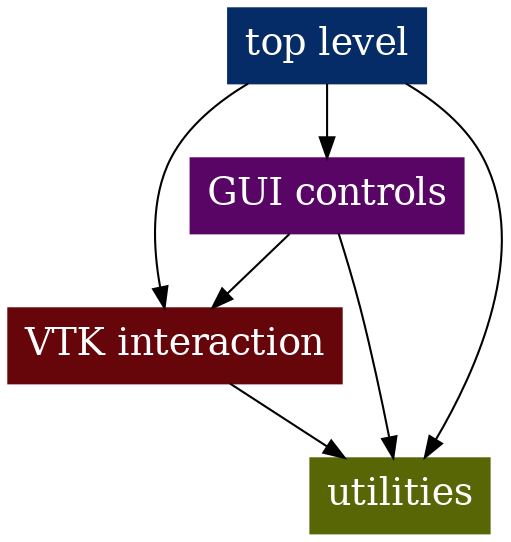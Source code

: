 digraph python_big_picture {
    "top level" [color=".60 .95 .4", style=filled, fontcolor=white, shape=box, fontsize=18];
    "GUI controls" [color=".81 .95 .4", style=filled, fontcolor=white, shape=box, fontsize=18];
    "VTK interaction" [color=".99 .95 .4", style=filled, fontcolor=white, shape=box, fontsize=18];
    utilities [color=".19 .95 .4", style=filled, fontcolor=white, shape=box, fontsize=18];

    "top level" -> {"GUI controls" "VTK interaction" utilities}
    "GUI controls" -> {"VTK interaction" utilities}
    "VTK interaction" -> utilities
}
